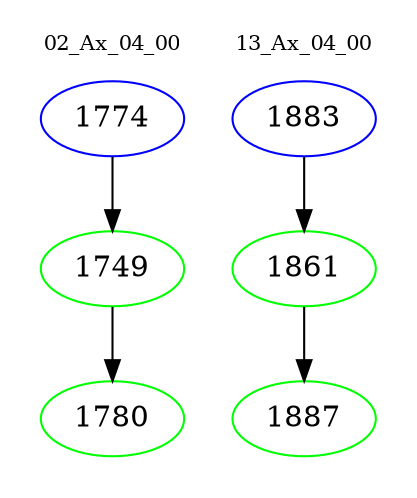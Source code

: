 digraph{
subgraph cluster_0 {
color = white
label = "02_Ax_04_00";
fontsize=10;
T0_1774 [label="1774", color="blue"]
T0_1774 -> T0_1749 [color="black"]
T0_1749 [label="1749", color="green"]
T0_1749 -> T0_1780 [color="black"]
T0_1780 [label="1780", color="green"]
}
subgraph cluster_1 {
color = white
label = "13_Ax_04_00";
fontsize=10;
T1_1883 [label="1883", color="blue"]
T1_1883 -> T1_1861 [color="black"]
T1_1861 [label="1861", color="green"]
T1_1861 -> T1_1887 [color="black"]
T1_1887 [label="1887", color="green"]
}
}
